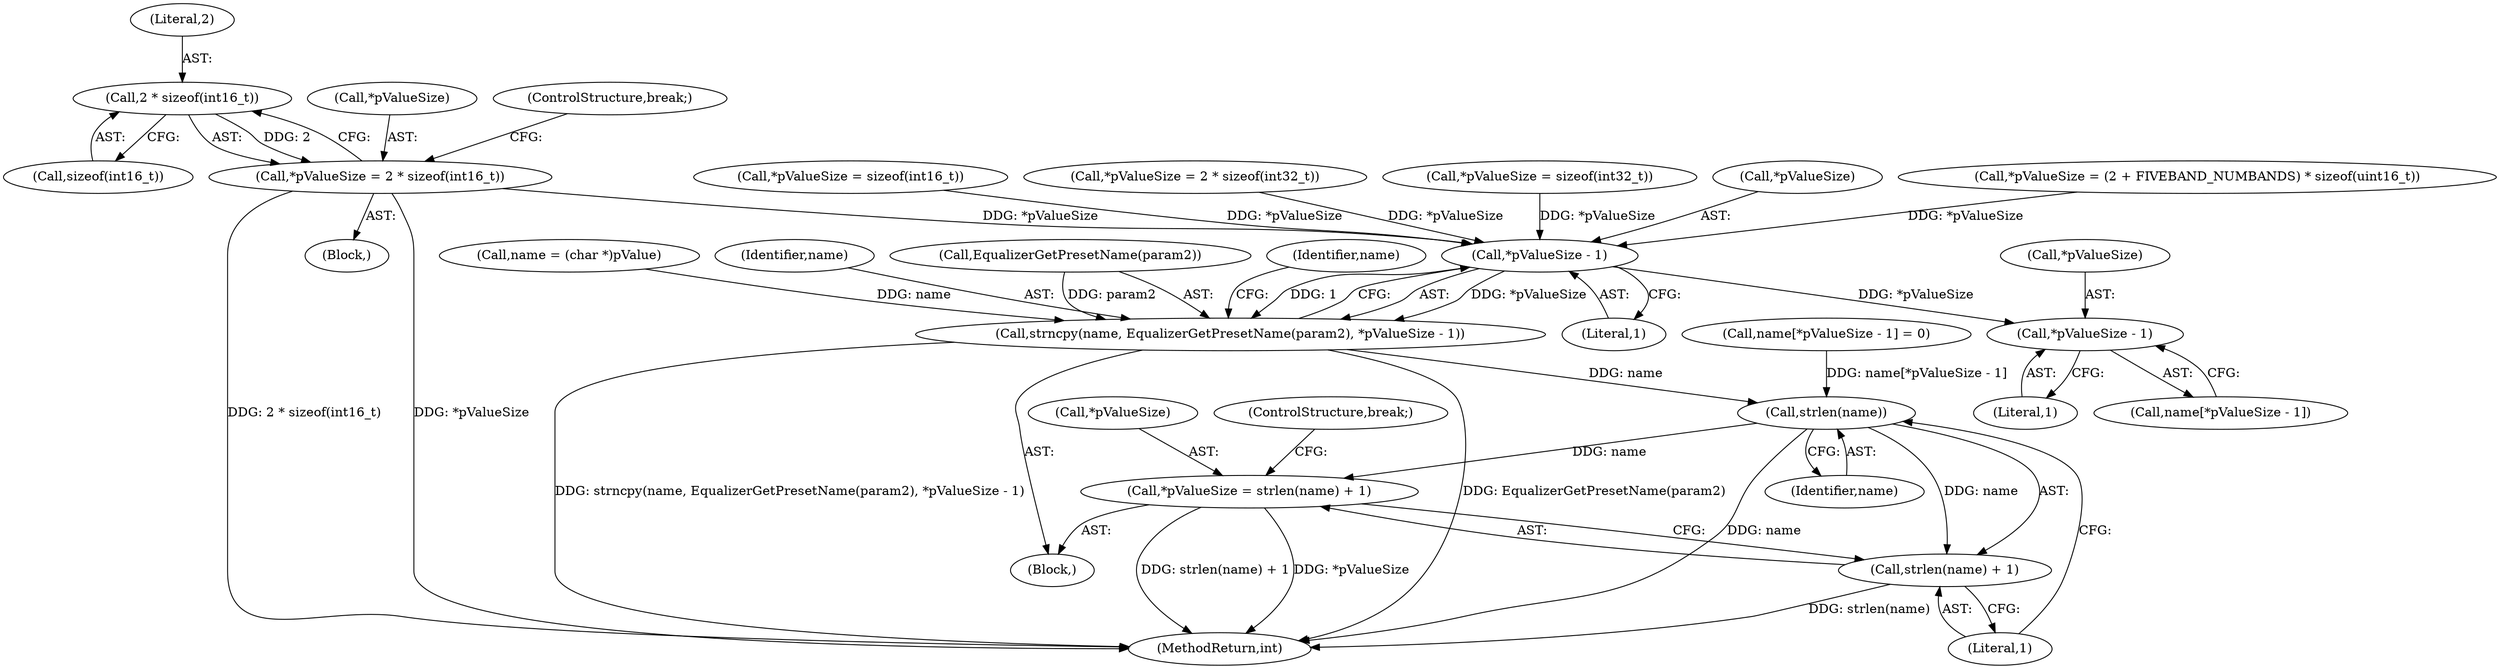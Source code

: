 digraph "0_Android_c66c43ad571ed2590dcd55a762c73c90d9744bac@API" {
"1000186" [label="(Call,2 * sizeof(int16_t))"];
"1000183" [label="(Call,*pValueSize = 2 * sizeof(int16_t))"];
"1000488" [label="(Call,*pValueSize - 1)"];
"1000484" [label="(Call,strncpy(name, EqualizerGetPresetName(param2), *pValueSize - 1))"];
"1000504" [label="(Call,strlen(name))"];
"1000500" [label="(Call,*pValueSize = strlen(name) + 1)"];
"1000503" [label="(Call,strlen(name) + 1)"];
"1000495" [label="(Call,*pValueSize - 1)"];
"1000258" [label="(Call,*pValueSize = (2 + FIVEBAND_NUMBANDS) * sizeof(uint16_t))"];
"1000160" [label="(Call,*pValueSize = sizeof(int16_t))"];
"1000504" [label="(Call,strlen(name))"];
"1000491" [label="(Literal,1)"];
"1000494" [label="(Identifier,name)"];
"1000500" [label="(Call,*pValueSize = strlen(name) + 1)"];
"1000277" [label="(Block,)"];
"1000184" [label="(Call,*pValueSize)"];
"1000208" [label="(Call,*pValueSize = 2 * sizeof(int32_t))"];
"1000567" [label="(MethodReturn,int)"];
"1000492" [label="(Call,name[*pValueSize - 1] = 0)"];
"1000231" [label="(Call,*pValueSize = sizeof(int32_t))"];
"1000479" [label="(Call,name = (char *)pValue)"];
"1000506" [label="(Literal,1)"];
"1000186" [label="(Call,2 * sizeof(int16_t))"];
"1000190" [label="(ControlStructure,break;)"];
"1000485" [label="(Identifier,name)"];
"1000507" [label="(ControlStructure,break;)"];
"1000493" [label="(Call,name[*pValueSize - 1])"];
"1000496" [label="(Call,*pValueSize)"];
"1000188" [label="(Call,sizeof(int16_t))"];
"1000503" [label="(Call,strlen(name) + 1)"];
"1000484" [label="(Call,strncpy(name, EqualizerGetPresetName(param2), *pValueSize - 1))"];
"1000187" [label="(Literal,2)"];
"1000498" [label="(Literal,1)"];
"1000183" [label="(Call,*pValueSize = 2 * sizeof(int16_t))"];
"1000486" [label="(Call,EqualizerGetPresetName(param2))"];
"1000501" [label="(Call,*pValueSize)"];
"1000140" [label="(Block,)"];
"1000505" [label="(Identifier,name)"];
"1000495" [label="(Call,*pValueSize - 1)"];
"1000489" [label="(Call,*pValueSize)"];
"1000488" [label="(Call,*pValueSize - 1)"];
"1000186" -> "1000183"  [label="AST: "];
"1000186" -> "1000188"  [label="CFG: "];
"1000187" -> "1000186"  [label="AST: "];
"1000188" -> "1000186"  [label="AST: "];
"1000183" -> "1000186"  [label="CFG: "];
"1000186" -> "1000183"  [label="DDG: 2"];
"1000183" -> "1000140"  [label="AST: "];
"1000184" -> "1000183"  [label="AST: "];
"1000190" -> "1000183"  [label="CFG: "];
"1000183" -> "1000567"  [label="DDG: 2 * sizeof(int16_t)"];
"1000183" -> "1000567"  [label="DDG: *pValueSize"];
"1000183" -> "1000488"  [label="DDG: *pValueSize"];
"1000488" -> "1000484"  [label="AST: "];
"1000488" -> "1000491"  [label="CFG: "];
"1000489" -> "1000488"  [label="AST: "];
"1000491" -> "1000488"  [label="AST: "];
"1000484" -> "1000488"  [label="CFG: "];
"1000488" -> "1000484"  [label="DDG: *pValueSize"];
"1000488" -> "1000484"  [label="DDG: 1"];
"1000258" -> "1000488"  [label="DDG: *pValueSize"];
"1000208" -> "1000488"  [label="DDG: *pValueSize"];
"1000231" -> "1000488"  [label="DDG: *pValueSize"];
"1000160" -> "1000488"  [label="DDG: *pValueSize"];
"1000488" -> "1000495"  [label="DDG: *pValueSize"];
"1000484" -> "1000277"  [label="AST: "];
"1000485" -> "1000484"  [label="AST: "];
"1000486" -> "1000484"  [label="AST: "];
"1000494" -> "1000484"  [label="CFG: "];
"1000484" -> "1000567"  [label="DDG: EqualizerGetPresetName(param2)"];
"1000484" -> "1000567"  [label="DDG: strncpy(name, EqualizerGetPresetName(param2), *pValueSize - 1)"];
"1000479" -> "1000484"  [label="DDG: name"];
"1000486" -> "1000484"  [label="DDG: param2"];
"1000484" -> "1000504"  [label="DDG: name"];
"1000504" -> "1000503"  [label="AST: "];
"1000504" -> "1000505"  [label="CFG: "];
"1000505" -> "1000504"  [label="AST: "];
"1000506" -> "1000504"  [label="CFG: "];
"1000504" -> "1000567"  [label="DDG: name"];
"1000504" -> "1000500"  [label="DDG: name"];
"1000504" -> "1000503"  [label="DDG: name"];
"1000492" -> "1000504"  [label="DDG: name[*pValueSize - 1]"];
"1000500" -> "1000277"  [label="AST: "];
"1000500" -> "1000503"  [label="CFG: "];
"1000501" -> "1000500"  [label="AST: "];
"1000503" -> "1000500"  [label="AST: "];
"1000507" -> "1000500"  [label="CFG: "];
"1000500" -> "1000567"  [label="DDG: strlen(name) + 1"];
"1000500" -> "1000567"  [label="DDG: *pValueSize"];
"1000503" -> "1000506"  [label="CFG: "];
"1000506" -> "1000503"  [label="AST: "];
"1000503" -> "1000567"  [label="DDG: strlen(name)"];
"1000495" -> "1000493"  [label="AST: "];
"1000495" -> "1000498"  [label="CFG: "];
"1000496" -> "1000495"  [label="AST: "];
"1000498" -> "1000495"  [label="AST: "];
"1000493" -> "1000495"  [label="CFG: "];
}
